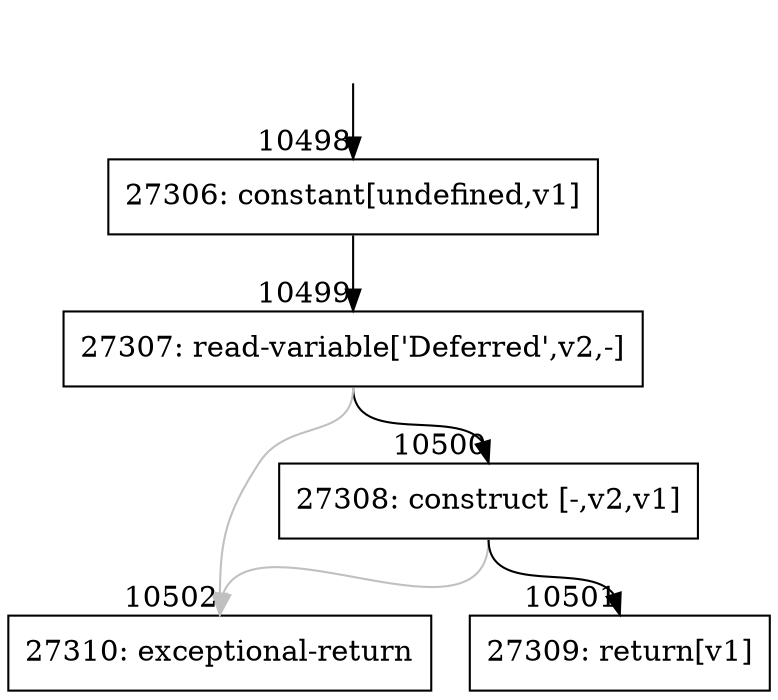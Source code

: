 digraph {
rankdir="TD"
BB_entry801[shape=none,label=""];
BB_entry801 -> BB10498 [tailport=s, headport=n, headlabel="    10498"]
BB10498 [shape=record label="{27306: constant[undefined,v1]}" ] 
BB10498 -> BB10499 [tailport=s, headport=n, headlabel="      10499"]
BB10499 [shape=record label="{27307: read-variable['Deferred',v2,-]}" ] 
BB10499 -> BB10500 [tailport=s, headport=n, headlabel="      10500"]
BB10499 -> BB10502 [tailport=s, headport=n, color=gray, headlabel="      10502"]
BB10500 [shape=record label="{27308: construct [-,v2,v1]}" ] 
BB10500 -> BB10501 [tailport=s, headport=n, headlabel="      10501"]
BB10500 -> BB10502 [tailport=s, headport=n, color=gray]
BB10501 [shape=record label="{27309: return[v1]}" ] 
BB10502 [shape=record label="{27310: exceptional-return}" ] 
//#$~ 14520
}
